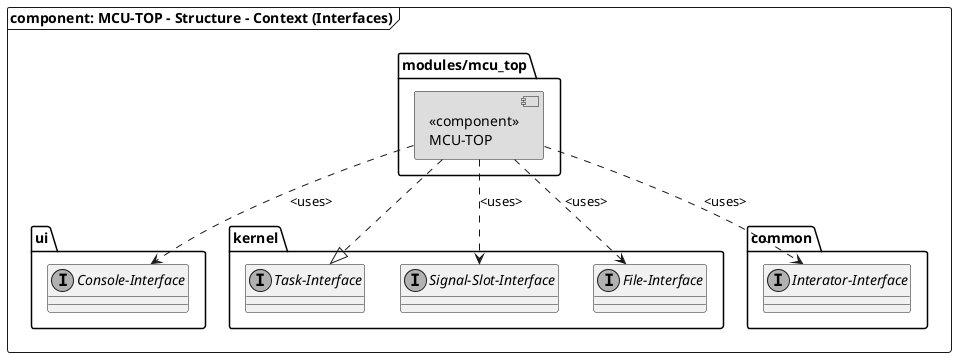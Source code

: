 @startuml mcu_top_context_interfaces

'***************************************************************************

skinparam monochrome true
' skinparam linetype ortho

'***************************************************************************

frame "component: MCU-TOP - Structure - Context (Interfaces)" {

'***************************************************************************

    folder "ui" {

        interface console_interface as "Console-Interface" {

        }
    }

    folder "kernel" {

        interface task_interface as "Task-Interface" {

        }

        interface signal_slot_interface as "Signal-Slot-Interface" {

        }

        interface file_interface as "File-Interface" {

        }
    }

    folder "common" {

        interface iterator_interface as "Interator-Interface" {

        }
    }

    folder "modules/mcu_top" {

        component mcu_top #DDDDDD [
            <<component>>
            MCU-TOP
        ]
    }

    mcu_top .down.> console_interface : <uses>
    mcu_top .down.|> task_interface
    mcu_top .down.> signal_slot_interface : <uses>
    mcu_top .down.> iterator_interface : <uses>
    mcu_top .down.> file_interface : <uses>

'***************************************************************************

}

'***************************************************************************

@enduml
